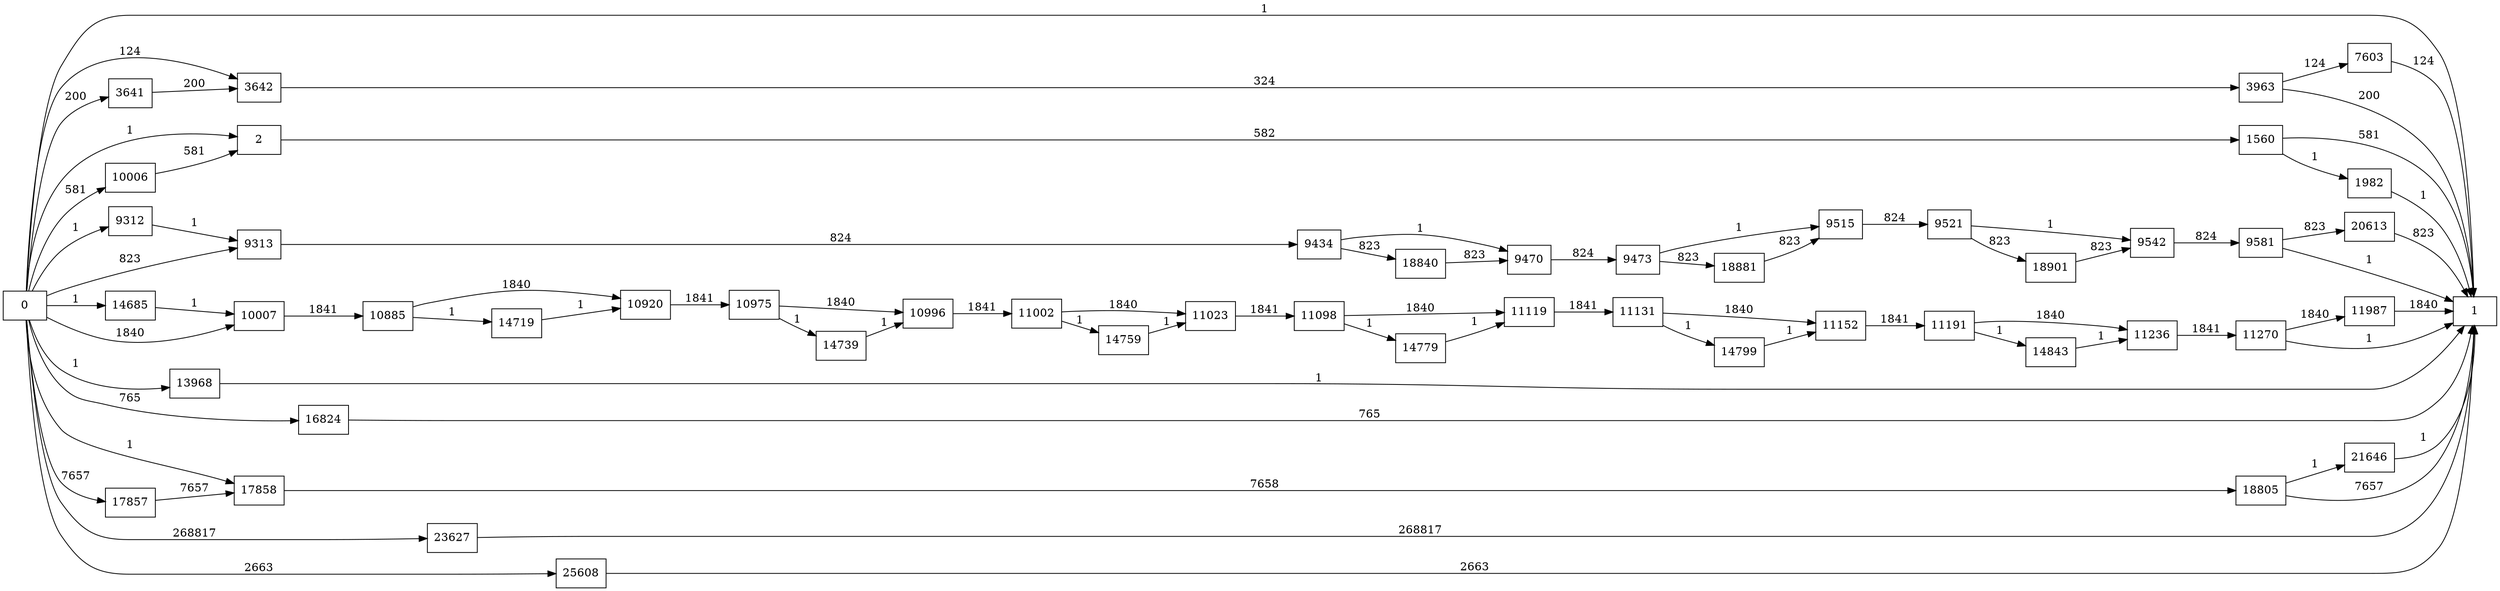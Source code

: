 digraph {
	graph [rankdir=LR]
	node [shape=rectangle]
	2 -> 1560 [label=582]
	1560 -> 1 [label=581]
	1560 -> 1982 [label=1]
	1982 -> 1 [label=1]
	3641 -> 3642 [label=200]
	3642 -> 3963 [label=324]
	3963 -> 1 [label=200]
	3963 -> 7603 [label=124]
	7603 -> 1 [label=124]
	9312 -> 9313 [label=1]
	9313 -> 9434 [label=824]
	9434 -> 9470 [label=1]
	9434 -> 18840 [label=823]
	9470 -> 9473 [label=824]
	9473 -> 9515 [label=1]
	9473 -> 18881 [label=823]
	9515 -> 9521 [label=824]
	9521 -> 9542 [label=1]
	9521 -> 18901 [label=823]
	9542 -> 9581 [label=824]
	9581 -> 1 [label=1]
	9581 -> 20613 [label=823]
	10006 -> 2 [label=581]
	10007 -> 10885 [label=1841]
	10885 -> 10920 [label=1840]
	10885 -> 14719 [label=1]
	10920 -> 10975 [label=1841]
	10975 -> 10996 [label=1840]
	10975 -> 14739 [label=1]
	10996 -> 11002 [label=1841]
	11002 -> 11023 [label=1840]
	11002 -> 14759 [label=1]
	11023 -> 11098 [label=1841]
	11098 -> 11119 [label=1840]
	11098 -> 14779 [label=1]
	11119 -> 11131 [label=1841]
	11131 -> 11152 [label=1840]
	11131 -> 14799 [label=1]
	11152 -> 11191 [label=1841]
	11191 -> 11236 [label=1840]
	11191 -> 14843 [label=1]
	11236 -> 11270 [label=1841]
	11270 -> 1 [label=1]
	11270 -> 11987 [label=1840]
	11987 -> 1 [label=1840]
	13968 -> 1 [label=1]
	14685 -> 10007 [label=1]
	14719 -> 10920 [label=1]
	14739 -> 10996 [label=1]
	14759 -> 11023 [label=1]
	14779 -> 11119 [label=1]
	14799 -> 11152 [label=1]
	14843 -> 11236 [label=1]
	16824 -> 1 [label=765]
	17857 -> 17858 [label=7657]
	17858 -> 18805 [label=7658]
	18805 -> 1 [label=7657]
	18805 -> 21646 [label=1]
	18840 -> 9470 [label=823]
	18881 -> 9515 [label=823]
	18901 -> 9542 [label=823]
	20613 -> 1 [label=823]
	21646 -> 1 [label=1]
	23627 -> 1 [label=268817]
	25608 -> 1 [label=2663]
	0 -> 2 [label=1]
	0 -> 3642 [label=124]
	0 -> 10007 [label=1840]
	0 -> 9313 [label=823]
	0 -> 17858 [label=1]
	0 -> 3641 [label=200]
	0 -> 1 [label=1]
	0 -> 9312 [label=1]
	0 -> 10006 [label=581]
	0 -> 13968 [label=1]
	0 -> 14685 [label=1]
	0 -> 16824 [label=765]
	0 -> 17857 [label=7657]
	0 -> 23627 [label=268817]
	0 -> 25608 [label=2663]
}
